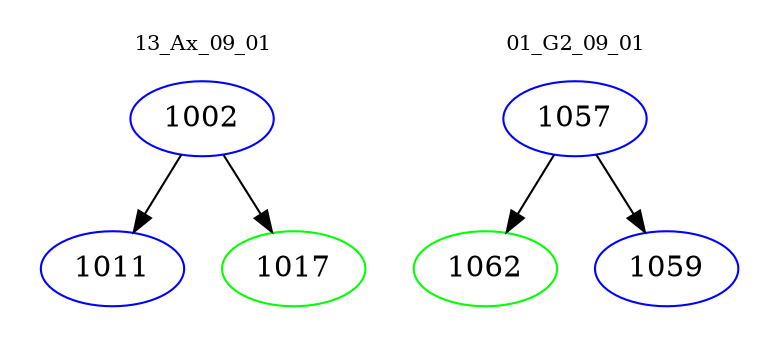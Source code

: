 digraph{
subgraph cluster_0 {
color = white
label = "13_Ax_09_01";
fontsize=10;
T0_1002 [label="1002", color="blue"]
T0_1002 -> T0_1011 [color="black"]
T0_1011 [label="1011", color="blue"]
T0_1002 -> T0_1017 [color="black"]
T0_1017 [label="1017", color="green"]
}
subgraph cluster_1 {
color = white
label = "01_G2_09_01";
fontsize=10;
T1_1057 [label="1057", color="blue"]
T1_1057 -> T1_1062 [color="black"]
T1_1062 [label="1062", color="green"]
T1_1057 -> T1_1059 [color="black"]
T1_1059 [label="1059", color="blue"]
}
}
